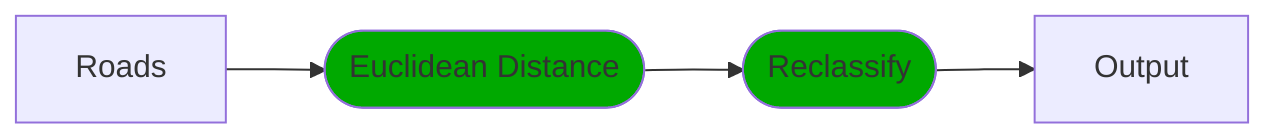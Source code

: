 graph LR
    
    A["Roads"] --> B
    D --> E["Output"]
    B --> D(["Reclassify"])
    B(["Euclidean Distance"])

    classDef process fill:#00a900
    class B,D,Q,R process;